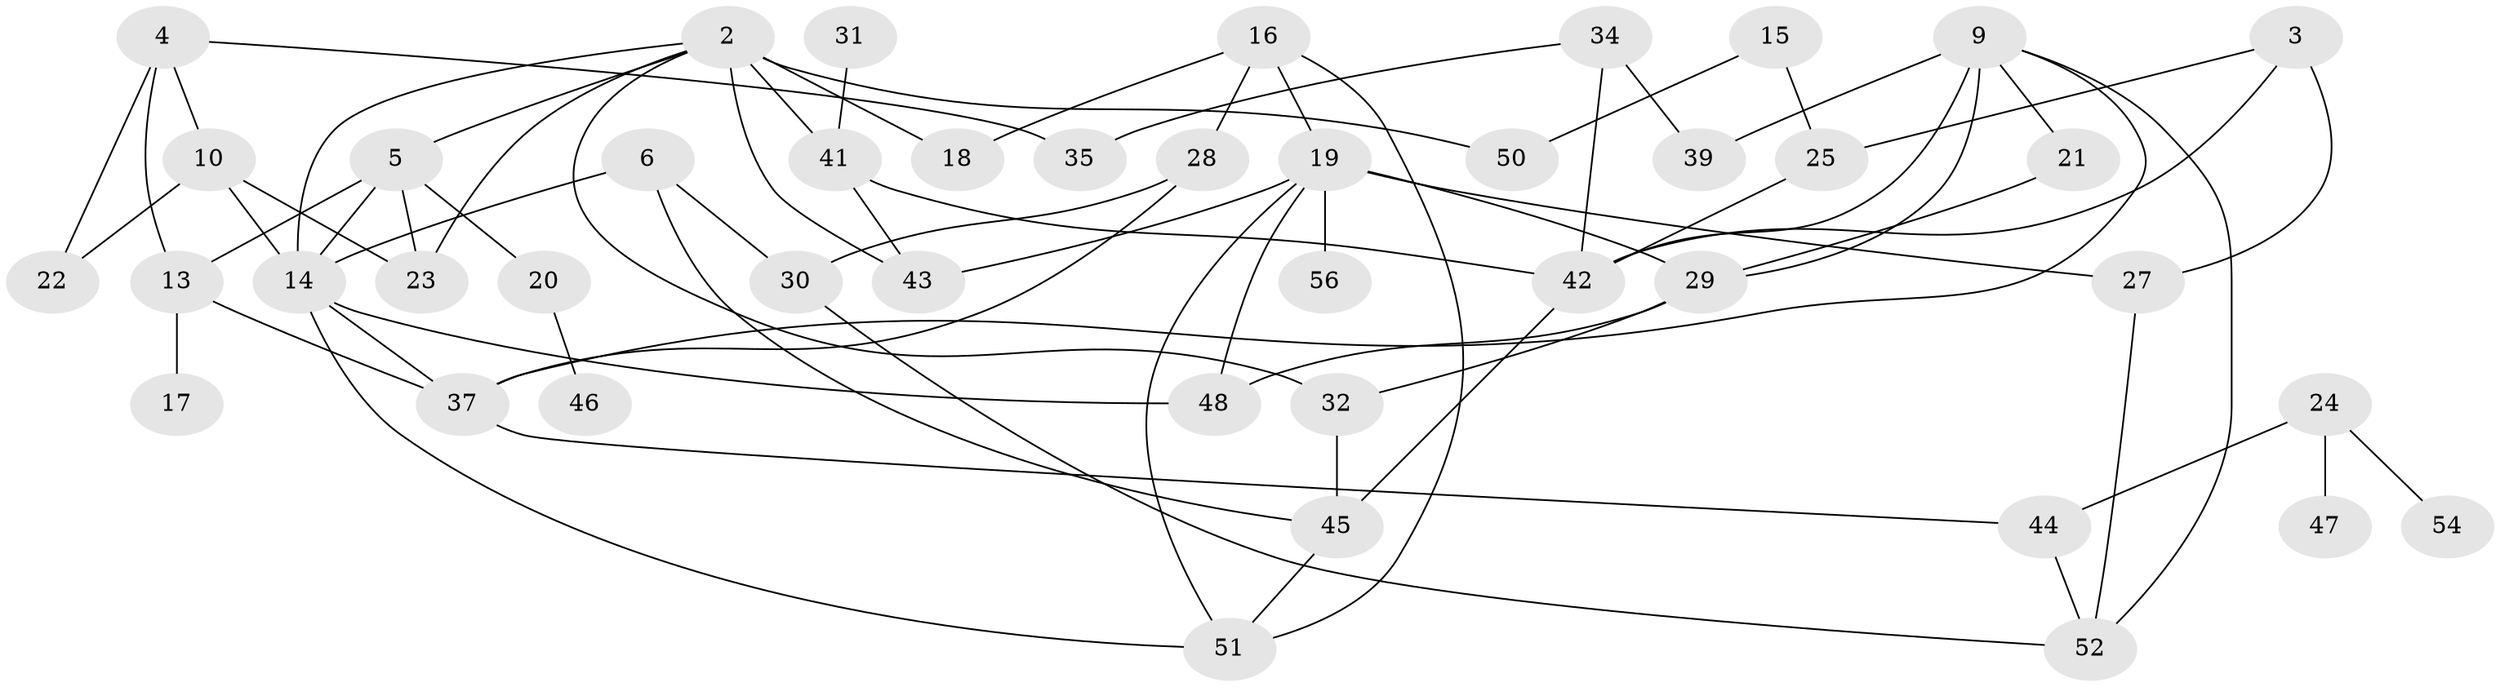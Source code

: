 // original degree distribution, {0: 0.1271186440677966, 4: 0.1694915254237288, 2: 0.2033898305084746, 3: 0.211864406779661, 1: 0.2288135593220339, 5: 0.05084745762711865, 6: 0.00847457627118644}
// Generated by graph-tools (version 1.1) at 2025/33/03/09/25 02:33:30]
// undirected, 43 vertices, 71 edges
graph export_dot {
graph [start="1"]
  node [color=gray90,style=filled];
  2;
  3;
  4;
  5;
  6;
  9;
  10;
  13;
  14;
  15;
  16;
  17;
  18;
  19;
  20;
  21;
  22;
  23;
  24;
  25;
  27;
  28;
  29;
  30;
  31;
  32;
  34;
  35;
  37;
  39;
  41;
  42;
  43;
  44;
  45;
  46;
  47;
  48;
  50;
  51;
  52;
  54;
  56;
  2 -- 5 [weight=1.0];
  2 -- 14 [weight=1.0];
  2 -- 18 [weight=1.0];
  2 -- 23 [weight=1.0];
  2 -- 32 [weight=1.0];
  2 -- 41 [weight=1.0];
  2 -- 43 [weight=2.0];
  2 -- 50 [weight=1.0];
  3 -- 25 [weight=1.0];
  3 -- 27 [weight=1.0];
  3 -- 42 [weight=1.0];
  4 -- 10 [weight=1.0];
  4 -- 13 [weight=1.0];
  4 -- 22 [weight=1.0];
  4 -- 35 [weight=1.0];
  5 -- 13 [weight=1.0];
  5 -- 14 [weight=1.0];
  5 -- 20 [weight=1.0];
  5 -- 23 [weight=1.0];
  6 -- 14 [weight=1.0];
  6 -- 30 [weight=2.0];
  6 -- 45 [weight=1.0];
  9 -- 21 [weight=1.0];
  9 -- 29 [weight=2.0];
  9 -- 37 [weight=1.0];
  9 -- 39 [weight=1.0];
  9 -- 42 [weight=2.0];
  9 -- 52 [weight=1.0];
  10 -- 14 [weight=1.0];
  10 -- 22 [weight=1.0];
  10 -- 23 [weight=1.0];
  13 -- 17 [weight=1.0];
  13 -- 37 [weight=1.0];
  14 -- 37 [weight=1.0];
  14 -- 48 [weight=1.0];
  14 -- 51 [weight=1.0];
  15 -- 25 [weight=1.0];
  15 -- 50 [weight=1.0];
  16 -- 18 [weight=1.0];
  16 -- 19 [weight=1.0];
  16 -- 28 [weight=1.0];
  16 -- 51 [weight=1.0];
  19 -- 27 [weight=1.0];
  19 -- 29 [weight=1.0];
  19 -- 43 [weight=1.0];
  19 -- 48 [weight=1.0];
  19 -- 51 [weight=1.0];
  19 -- 56 [weight=1.0];
  20 -- 46 [weight=1.0];
  21 -- 29 [weight=1.0];
  24 -- 44 [weight=1.0];
  24 -- 47 [weight=1.0];
  24 -- 54 [weight=1.0];
  25 -- 42 [weight=1.0];
  27 -- 52 [weight=1.0];
  28 -- 30 [weight=1.0];
  28 -- 37 [weight=1.0];
  29 -- 32 [weight=1.0];
  29 -- 48 [weight=2.0];
  30 -- 52 [weight=1.0];
  31 -- 41 [weight=1.0];
  32 -- 45 [weight=1.0];
  34 -- 35 [weight=1.0];
  34 -- 39 [weight=1.0];
  34 -- 42 [weight=1.0];
  37 -- 44 [weight=1.0];
  41 -- 42 [weight=1.0];
  41 -- 43 [weight=1.0];
  42 -- 45 [weight=3.0];
  44 -- 52 [weight=1.0];
  45 -- 51 [weight=1.0];
}
